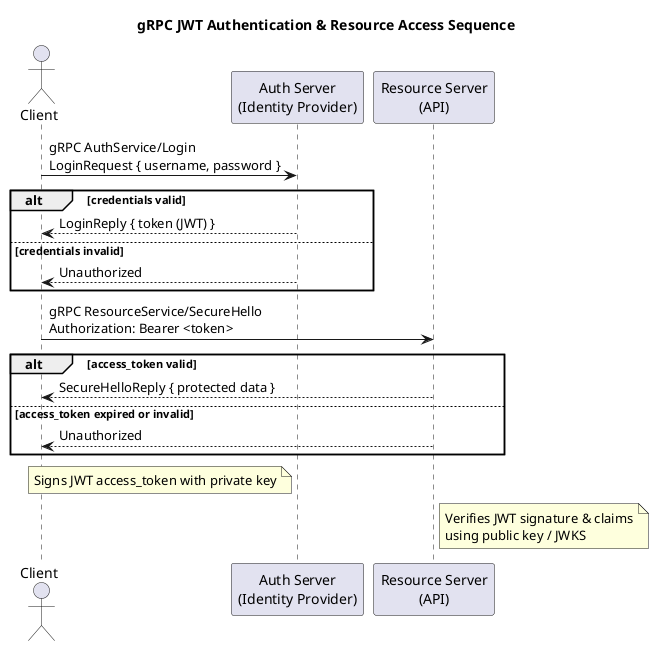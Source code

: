 @startuml
title gRPC JWT Authentication & Resource Access Sequence

actor Client
participant "Auth Server\n(Identity Provider)" as Auth
participant "Resource Server\n(API)" as Resource

Client -> Auth: gRPC AuthService/Login\nLoginRequest { username, password }
alt credentials valid
    Auth --> Client: LoginReply { token (JWT) }
else credentials invalid
    Auth --> Client: Unauthorized
end


Client -> Resource: gRPC ResourceService/SecureHello\nAuthorization: Bearer <token>
alt access_token valid
    Resource --> Client: SecureHelloReply { protected data }
else access_token expired or invalid
    Resource --> Client: Unauthorized
end

note left of Auth
  Signs JWT access_token with private key
end note

note right of Resource
  Verifies JWT signature & claims
  using public key / JWKS
end note
@enduml